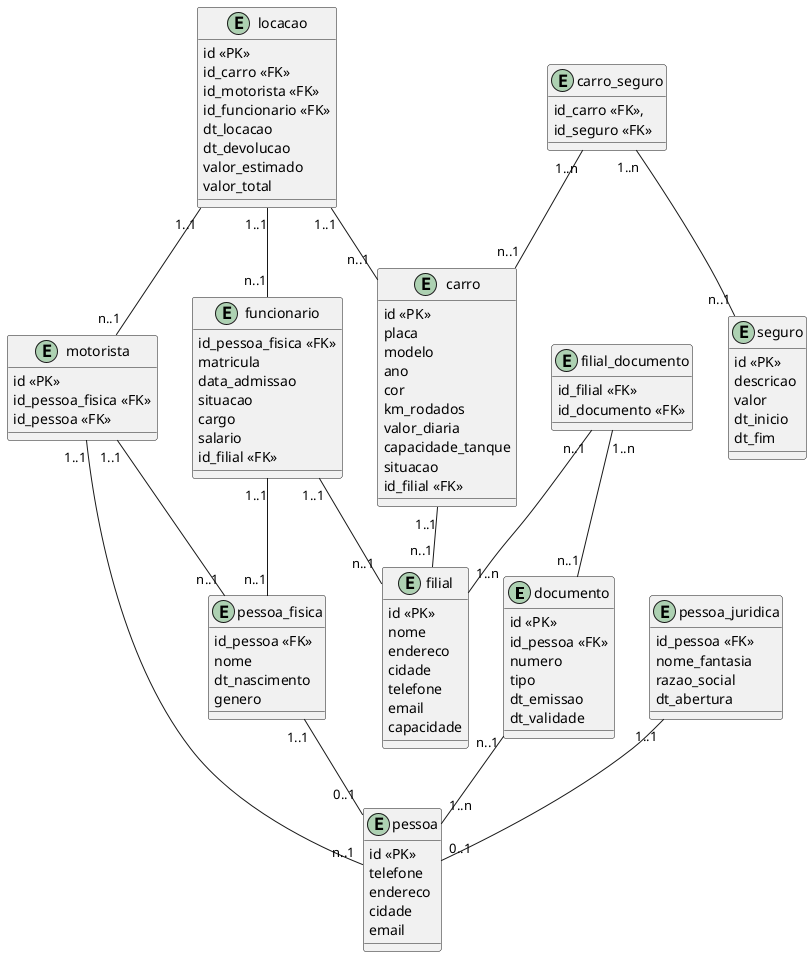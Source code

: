 @startuml LocacaoCarros

entity documento{
	id <<PK>>
	id_pessoa <<FK>>
	numero
	tipo
	dt_emissao
	dt_validade
}

entity pessoa {
	id <<PK>>
	telefone
	endereco
	cidade
	email
}

entity pessoa_fisica {
	id_pessoa <<FK>>
	nome
	dt_nascimento
	genero
}

entity pessoa_juridica {
	id_pessoa <<FK>>
	nome_fantasia
	razao_social
	dt_abertura
}

entity motorista {
	id <<PK>>
	id_pessoa_fisica <<FK>>
	id_pessoa <<FK>>
}

entity carro {
	id <<PK>>
	placa
	modelo
	ano
	cor
	km_rodados
	valor_diaria
	capacidade_tanque
	situacao
	id_filial <<FK>>
}

entity locacao {
	id <<PK>>
	id_carro <<FK>>
	id_motorista <<FK>>
	id_funcionario <<FK>>
	dt_locacao
	dt_devolucao
	valor_estimado
	valor_total
}

entity filial {
	id <<PK>>
	nome
	endereco
	cidade
	telefone
	email
	capacidade
}

entity funcionario {
	id_pessoa_fisica <<FK>>
	matricula
	data_admissao
	situacao
	cargo
	salario
	id_filial <<FK>>
}

entity filial_documento {
	id_filial <<FK>>
	id_documento <<FK>>
}

entity seguro {
	id <<PK>>
	descricao
	valor
	dt_inicio
	dt_fim
}

entity carro_seguro {
	id_carro <<FK>>,
	id_seguro <<FK>>
}

carro_seguro "1..n" -- "n..1" seguro
carro_seguro "1..n" -- "n..1" carro

carro "1..1" -- "n..1" filial

filial_documento "n..1" -- "1..n" filial
filial_documento "1..n" -- "n..1" documento

pessoa_fisica "1..1" -- "0..1" pessoa
pessoa_juridica "1..1" -- "0..1" pessoa

motorista "1..1" -- "n..1" pessoa
motorista "1..1" -- "n..1" pessoa_fisica

funcionario "1..1" -- "n..1" pessoa_fisica
funcionario "1..1" -- "n..1" filial

locacao "1..1" -- "n..1" carro
locacao "1..1" -- "n..1" motorista
locacao "1..1" -- "n..1" funcionario

documento "n..1" -- "1..n" pessoa

@enduml
